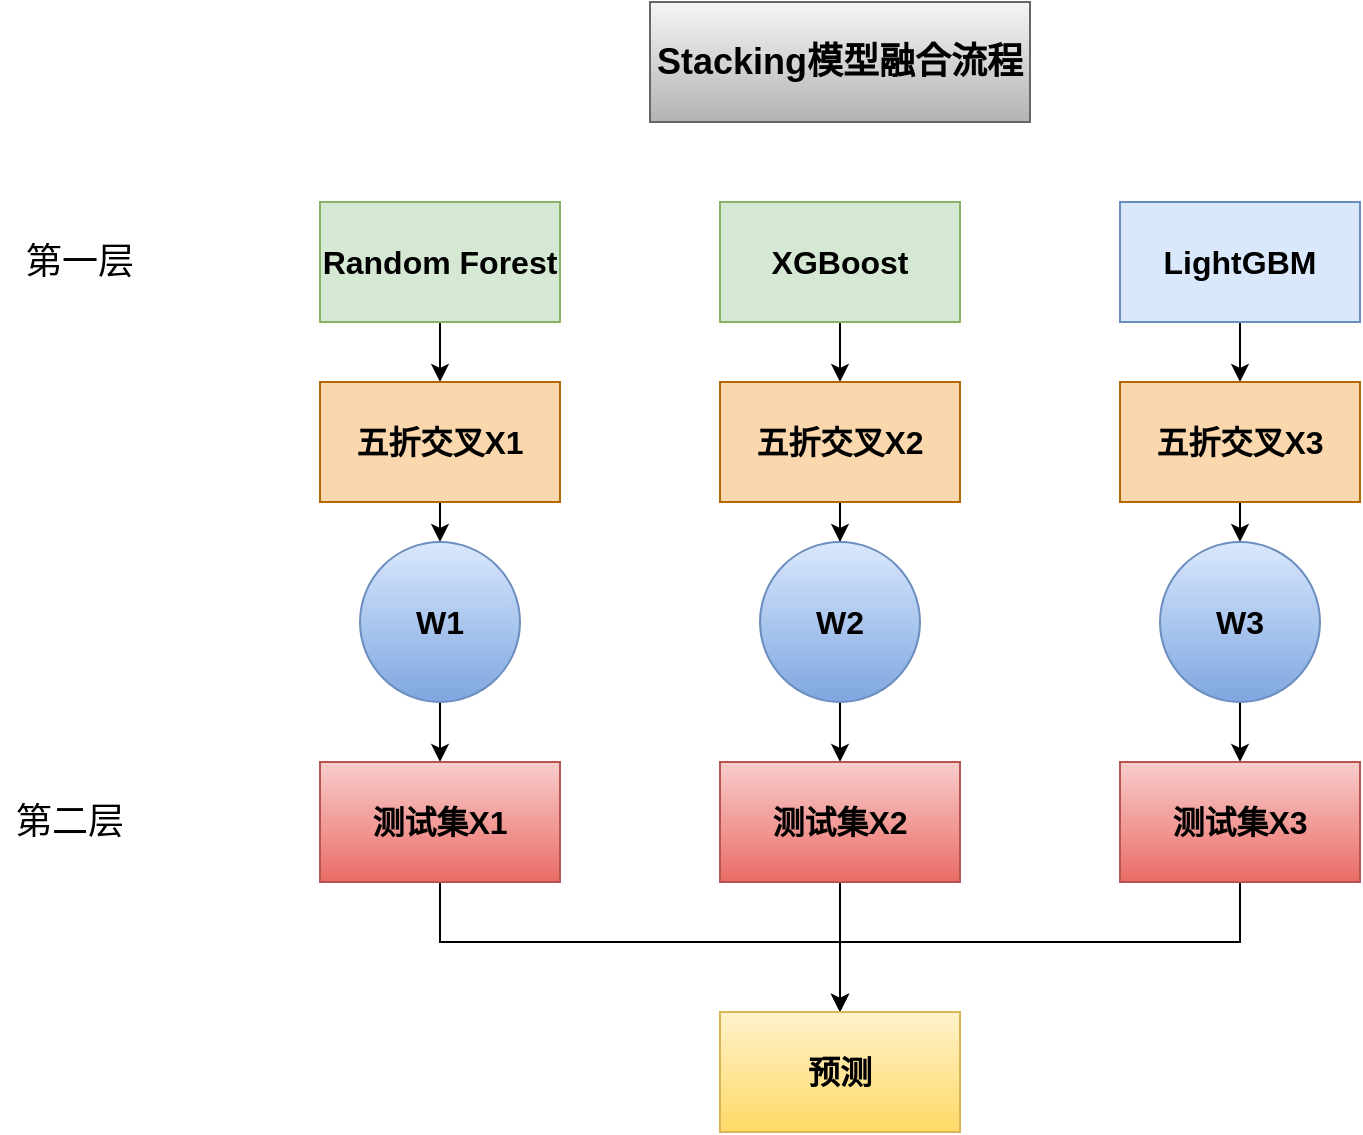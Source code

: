 <mxfile version="14.0.1" type="github">
  <diagram id="12ktRvXZtox69cHj1Rwe" name="第 1 页">
    <mxGraphModel dx="1021" dy="504" grid="1" gridSize="10" guides="1" tooltips="1" connect="1" arrows="1" fold="1" page="1" pageScale="1" pageWidth="827" pageHeight="1169" math="0" shadow="0">
      <root>
        <mxCell id="0" />
        <mxCell id="1" parent="0" />
        <mxCell id="vCYdILWIZViQy3qAPNBu-2" value="&lt;p style=&quot;margin-top: 0pt; margin-bottom: 0pt; margin-left: 0in; text-align: left; direction: ltr; unicode-bidi: embed; word-break: normal; font-size: 18px;&quot;&gt;&lt;span style=&quot;font-size: 18px;&quot;&gt;Stacking&lt;/span&gt;&lt;span style=&quot;font-size: 18px;&quot;&gt;模型融合流程&lt;/span&gt;&lt;/p&gt;" style="rounded=0;whiteSpace=wrap;html=1;gradientColor=#b3b3b3;fillColor=#f5f5f5;strokeColor=#666666;fontStyle=1;fontSize=18;" vertex="1" parent="1">
          <mxGeometry x="365" y="50" width="190" height="60" as="geometry" />
        </mxCell>
        <mxCell id="vCYdILWIZViQy3qAPNBu-18" style="edgeStyle=orthogonalEdgeStyle;rounded=0;orthogonalLoop=1;jettySize=auto;html=1;exitX=0.5;exitY=1;exitDx=0;exitDy=0;entryX=0.5;entryY=0;entryDx=0;entryDy=0;" edge="1" parent="1" source="vCYdILWIZViQy3qAPNBu-3" target="vCYdILWIZViQy3qAPNBu-8">
          <mxGeometry relative="1" as="geometry" />
        </mxCell>
        <mxCell id="vCYdILWIZViQy3qAPNBu-3" value="Random Forest" style="rounded=0;whiteSpace=wrap;html=1;fillColor=#d5e8d4;strokeColor=#82b366;fontSize=16;fontStyle=1" vertex="1" parent="1">
          <mxGeometry x="200" y="150" width="120" height="60" as="geometry" />
        </mxCell>
        <mxCell id="vCYdILWIZViQy3qAPNBu-21" style="edgeStyle=orthogonalEdgeStyle;rounded=0;orthogonalLoop=1;jettySize=auto;html=1;exitX=0.5;exitY=1;exitDx=0;exitDy=0;entryX=0.5;entryY=0;entryDx=0;entryDy=0;" edge="1" parent="1" source="vCYdILWIZViQy3qAPNBu-5" target="vCYdILWIZViQy3qAPNBu-9">
          <mxGeometry relative="1" as="geometry" />
        </mxCell>
        <mxCell id="vCYdILWIZViQy3qAPNBu-5" value="XGBoost" style="rounded=0;whiteSpace=wrap;html=1;fillColor=#d5e8d4;strokeColor=#82b366;fontSize=16;fontStyle=1" vertex="1" parent="1">
          <mxGeometry x="400" y="150" width="120" height="60" as="geometry" />
        </mxCell>
        <mxCell id="vCYdILWIZViQy3qAPNBu-24" style="edgeStyle=orthogonalEdgeStyle;rounded=0;orthogonalLoop=1;jettySize=auto;html=1;entryX=0.5;entryY=0;entryDx=0;entryDy=0;" edge="1" parent="1" source="vCYdILWIZViQy3qAPNBu-6" target="vCYdILWIZViQy3qAPNBu-10">
          <mxGeometry relative="1" as="geometry" />
        </mxCell>
        <mxCell id="vCYdILWIZViQy3qAPNBu-6" value="LightGBM" style="rounded=0;whiteSpace=wrap;html=1;fillColor=#dae8fc;strokeColor=#6c8ebf;fontSize=16;fontStyle=1" vertex="1" parent="1">
          <mxGeometry x="600" y="150" width="120" height="60" as="geometry" />
        </mxCell>
        <mxCell id="vCYdILWIZViQy3qAPNBu-19" style="edgeStyle=orthogonalEdgeStyle;rounded=0;orthogonalLoop=1;jettySize=auto;html=1;exitX=0.5;exitY=1;exitDx=0;exitDy=0;entryX=0.5;entryY=0;entryDx=0;entryDy=0;" edge="1" parent="1" source="vCYdILWIZViQy3qAPNBu-8" target="vCYdILWIZViQy3qAPNBu-11">
          <mxGeometry relative="1" as="geometry" />
        </mxCell>
        <mxCell id="vCYdILWIZViQy3qAPNBu-8" value="五折交叉X1" style="rounded=0;whiteSpace=wrap;html=1;fillColor=#fad7ac;strokeColor=#b46504;fontSize=16;fontStyle=1" vertex="1" parent="1">
          <mxGeometry x="200" y="240" width="120" height="60" as="geometry" />
        </mxCell>
        <mxCell id="vCYdILWIZViQy3qAPNBu-22" style="edgeStyle=orthogonalEdgeStyle;rounded=0;orthogonalLoop=1;jettySize=auto;html=1;exitX=0.5;exitY=1;exitDx=0;exitDy=0;" edge="1" parent="1" source="vCYdILWIZViQy3qAPNBu-9" target="vCYdILWIZViQy3qAPNBu-13">
          <mxGeometry relative="1" as="geometry" />
        </mxCell>
        <mxCell id="vCYdILWIZViQy3qAPNBu-9" value="&lt;font face=&quot;helvetica&quot; style=&quot;font-size: 16px;&quot;&gt;五折交叉X2&lt;/font&gt;" style="rounded=0;whiteSpace=wrap;html=1;fillColor=#fad7ac;strokeColor=#b46504;fontSize=16;fontStyle=1" vertex="1" parent="1">
          <mxGeometry x="400" y="240" width="120" height="60" as="geometry" />
        </mxCell>
        <mxCell id="vCYdILWIZViQy3qAPNBu-25" value="" style="edgeStyle=orthogonalEdgeStyle;rounded=0;orthogonalLoop=1;jettySize=auto;html=1;" edge="1" parent="1" source="vCYdILWIZViQy3qAPNBu-10" target="vCYdILWIZViQy3qAPNBu-14">
          <mxGeometry relative="1" as="geometry">
            <Array as="points">
              <mxPoint x="660" y="380" />
              <mxPoint x="660" y="380" />
            </Array>
          </mxGeometry>
        </mxCell>
        <mxCell id="vCYdILWIZViQy3qAPNBu-10" value="&lt;font face=&quot;helvetica&quot; style=&quot;font-size: 16px;&quot;&gt;五折交叉X3&lt;/font&gt;" style="rounded=0;whiteSpace=wrap;html=1;fillColor=#fad7ac;strokeColor=#b46504;fontSize=16;fontStyle=1" vertex="1" parent="1">
          <mxGeometry x="600" y="240" width="120" height="60" as="geometry" />
        </mxCell>
        <mxCell id="vCYdILWIZViQy3qAPNBu-20" style="edgeStyle=orthogonalEdgeStyle;rounded=0;orthogonalLoop=1;jettySize=auto;html=1;" edge="1" parent="1" source="vCYdILWIZViQy3qAPNBu-11" target="vCYdILWIZViQy3qAPNBu-15">
          <mxGeometry relative="1" as="geometry" />
        </mxCell>
        <mxCell id="vCYdILWIZViQy3qAPNBu-11" value="W1" style="ellipse;whiteSpace=wrap;html=1;aspect=fixed;fillColor=#dae8fc;strokeColor=#6c8ebf;gradientColor=#7ea6e0;fontSize=16;fontStyle=1" vertex="1" parent="1">
          <mxGeometry x="220" y="320" width="80" height="80" as="geometry" />
        </mxCell>
        <mxCell id="vCYdILWIZViQy3qAPNBu-23" style="edgeStyle=orthogonalEdgeStyle;rounded=0;orthogonalLoop=1;jettySize=auto;html=1;entryX=0.5;entryY=0;entryDx=0;entryDy=0;" edge="1" parent="1" source="vCYdILWIZViQy3qAPNBu-13" target="vCYdILWIZViQy3qAPNBu-16">
          <mxGeometry relative="1" as="geometry" />
        </mxCell>
        <mxCell id="vCYdILWIZViQy3qAPNBu-13" value="W2" style="ellipse;whiteSpace=wrap;html=1;aspect=fixed;gradientColor=#7ea6e0;fillColor=#dae8fc;strokeColor=#6c8ebf;fontSize=16;fontStyle=1" vertex="1" parent="1">
          <mxGeometry x="420" y="320" width="80" height="80" as="geometry" />
        </mxCell>
        <mxCell id="vCYdILWIZViQy3qAPNBu-26" style="edgeStyle=orthogonalEdgeStyle;rounded=0;orthogonalLoop=1;jettySize=auto;html=1;entryX=0.5;entryY=0;entryDx=0;entryDy=0;" edge="1" parent="1" source="vCYdILWIZViQy3qAPNBu-14" target="vCYdILWIZViQy3qAPNBu-17">
          <mxGeometry relative="1" as="geometry" />
        </mxCell>
        <mxCell id="vCYdILWIZViQy3qAPNBu-14" value="W3" style="ellipse;whiteSpace=wrap;html=1;aspect=fixed;gradientColor=#7ea6e0;fillColor=#dae8fc;strokeColor=#6c8ebf;fontSize=16;fontStyle=1" vertex="1" parent="1">
          <mxGeometry x="620" y="320" width="80" height="80" as="geometry" />
        </mxCell>
        <mxCell id="vCYdILWIZViQy3qAPNBu-28" style="edgeStyle=orthogonalEdgeStyle;rounded=0;orthogonalLoop=1;jettySize=auto;html=1;entryX=0.5;entryY=0;entryDx=0;entryDy=0;" edge="1" parent="1" source="vCYdILWIZViQy3qAPNBu-15" target="vCYdILWIZViQy3qAPNBu-27">
          <mxGeometry relative="1" as="geometry">
            <Array as="points">
              <mxPoint x="260" y="520" />
              <mxPoint x="460" y="520" />
            </Array>
          </mxGeometry>
        </mxCell>
        <mxCell id="vCYdILWIZViQy3qAPNBu-15" value="测试集X1" style="rounded=0;whiteSpace=wrap;html=1;gradientColor=#ea6b66;fillColor=#f8cecc;strokeColor=#b85450;fontSize=16;fontStyle=1" vertex="1" parent="1">
          <mxGeometry x="200" y="430" width="120" height="60" as="geometry" />
        </mxCell>
        <mxCell id="vCYdILWIZViQy3qAPNBu-29" style="edgeStyle=orthogonalEdgeStyle;rounded=0;orthogonalLoop=1;jettySize=auto;html=1;entryX=0.5;entryY=0;entryDx=0;entryDy=0;" edge="1" parent="1" source="vCYdILWIZViQy3qAPNBu-16" target="vCYdILWIZViQy3qAPNBu-27">
          <mxGeometry relative="1" as="geometry" />
        </mxCell>
        <mxCell id="vCYdILWIZViQy3qAPNBu-16" value="测试集X2" style="rounded=0;whiteSpace=wrap;html=1;gradientColor=#ea6b66;fillColor=#f8cecc;strokeColor=#b85450;fontSize=16;fontStyle=1" vertex="1" parent="1">
          <mxGeometry x="400" y="430" width="120" height="60" as="geometry" />
        </mxCell>
        <mxCell id="vCYdILWIZViQy3qAPNBu-30" style="edgeStyle=orthogonalEdgeStyle;rounded=0;orthogonalLoop=1;jettySize=auto;html=1;" edge="1" parent="1" source="vCYdILWIZViQy3qAPNBu-17" target="vCYdILWIZViQy3qAPNBu-27">
          <mxGeometry relative="1" as="geometry">
            <Array as="points">
              <mxPoint x="660" y="520" />
              <mxPoint x="460" y="520" />
            </Array>
          </mxGeometry>
        </mxCell>
        <mxCell id="vCYdILWIZViQy3qAPNBu-17" value="测试集X3" style="rounded=0;whiteSpace=wrap;html=1;gradientColor=#ea6b66;fillColor=#f8cecc;strokeColor=#b85450;fontSize=16;fontStyle=1" vertex="1" parent="1">
          <mxGeometry x="600" y="430" width="120" height="60" as="geometry" />
        </mxCell>
        <mxCell id="vCYdILWIZViQy3qAPNBu-27" value="预测" style="rounded=0;whiteSpace=wrap;html=1;fillColor=#fff2cc;strokeColor=#d6b656;gradientColor=#ffd966;fontSize=16;fontStyle=1" vertex="1" parent="1">
          <mxGeometry x="400" y="555" width="120" height="60" as="geometry" />
        </mxCell>
        <mxCell id="vCYdILWIZViQy3qAPNBu-31" value="第一层" style="text;html=1;strokeColor=none;fillColor=none;align=center;verticalAlign=middle;whiteSpace=wrap;rounded=0;fontSize=18;" vertex="1" parent="1">
          <mxGeometry x="40" y="170" width="80" height="20" as="geometry" />
        </mxCell>
        <mxCell id="vCYdILWIZViQy3qAPNBu-33" value="第二层" style="text;html=1;strokeColor=none;fillColor=none;align=center;verticalAlign=middle;whiteSpace=wrap;rounded=0;fontSize=18;" vertex="1" parent="1">
          <mxGeometry x="40" y="450" width="70" height="20" as="geometry" />
        </mxCell>
      </root>
    </mxGraphModel>
  </diagram>
</mxfile>
